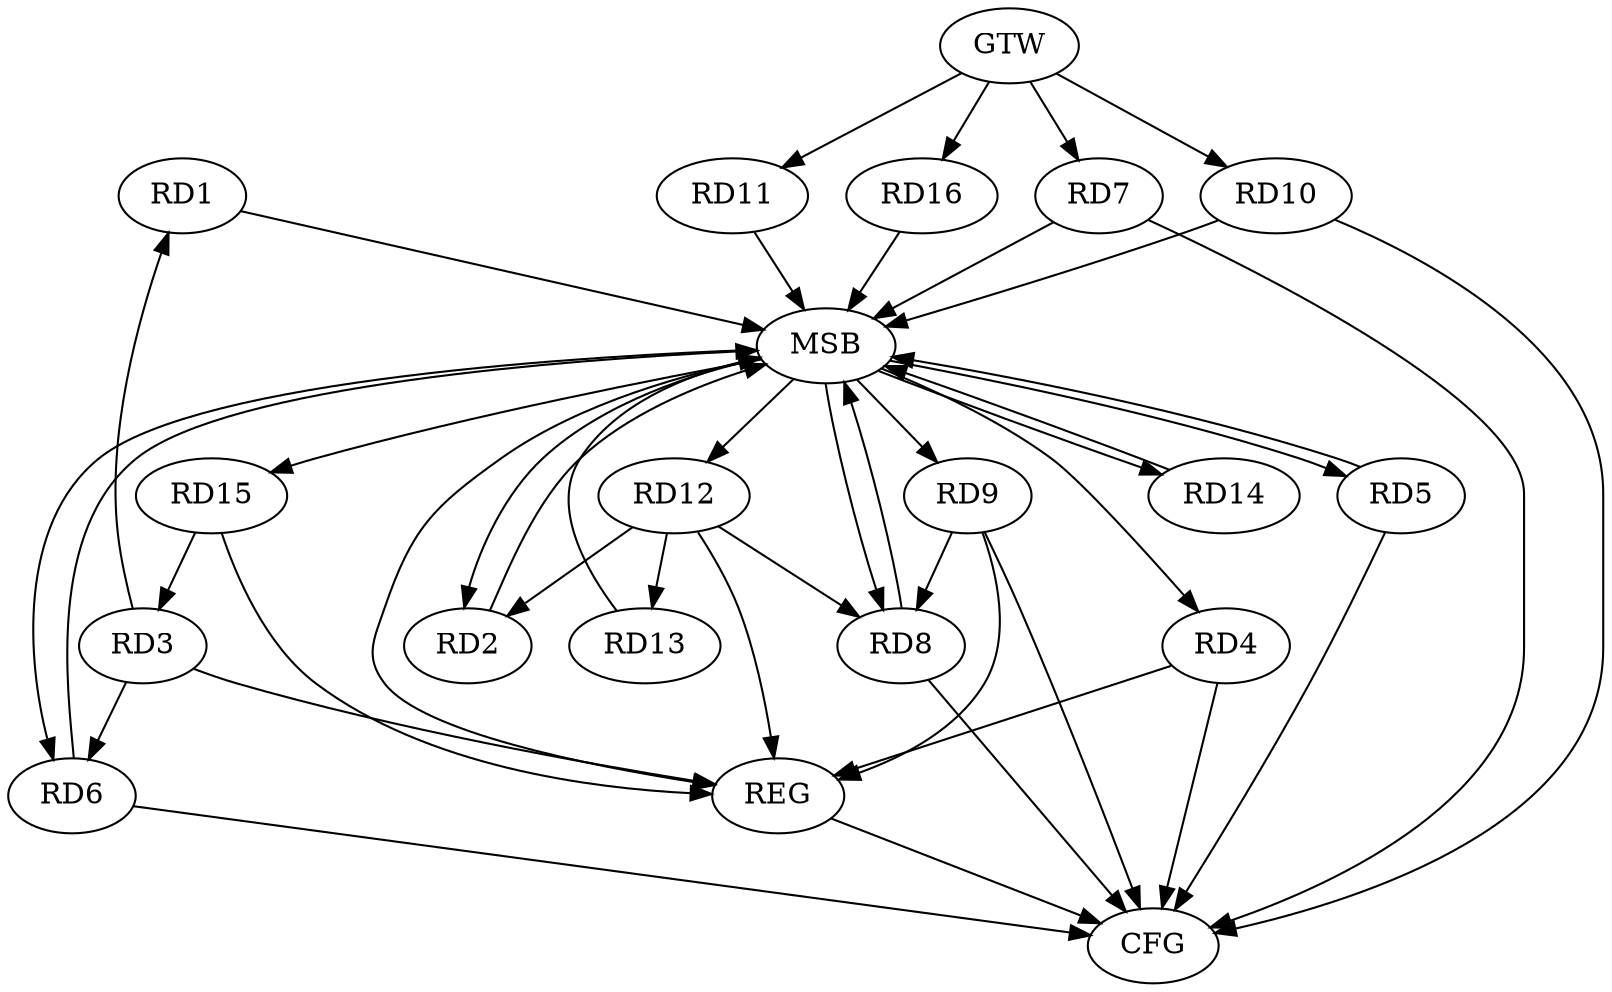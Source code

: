 strict digraph G {
  RD1 [ label="RD1" ];
  RD2 [ label="RD2" ];
  RD3 [ label="RD3" ];
  RD4 [ label="RD4" ];
  RD5 [ label="RD5" ];
  RD6 [ label="RD6" ];
  RD7 [ label="RD7" ];
  RD8 [ label="RD8" ];
  RD9 [ label="RD9" ];
  RD10 [ label="RD10" ];
  RD11 [ label="RD11" ];
  RD12 [ label="RD12" ];
  RD13 [ label="RD13" ];
  RD14 [ label="RD14" ];
  RD15 [ label="RD15" ];
  RD16 [ label="RD16" ];
  GTW [ label="GTW" ];
  REG [ label="REG" ];
  MSB [ label="MSB" ];
  CFG [ label="CFG" ];
  RD3 -> RD1;
  RD12 -> RD2;
  RD3 -> RD6;
  RD15 -> RD3;
  RD9 -> RD8;
  RD12 -> RD8;
  RD12 -> RD13;
  GTW -> RD7;
  GTW -> RD10;
  GTW -> RD11;
  GTW -> RD16;
  RD3 -> REG;
  RD4 -> REG;
  RD9 -> REG;
  RD12 -> REG;
  RD15 -> REG;
  RD1 -> MSB;
  MSB -> RD9;
  MSB -> REG;
  RD2 -> MSB;
  MSB -> RD15;
  RD5 -> MSB;
  MSB -> RD14;
  RD6 -> MSB;
  RD7 -> MSB;
  MSB -> RD4;
  RD8 -> MSB;
  RD10 -> MSB;
  MSB -> RD5;
  RD11 -> MSB;
  MSB -> RD2;
  MSB -> RD8;
  MSB -> RD12;
  RD13 -> MSB;
  RD14 -> MSB;
  RD16 -> MSB;
  MSB -> RD6;
  RD6 -> CFG;
  RD10 -> CFG;
  RD7 -> CFG;
  RD5 -> CFG;
  RD8 -> CFG;
  RD4 -> CFG;
  RD9 -> CFG;
  REG -> CFG;
}
